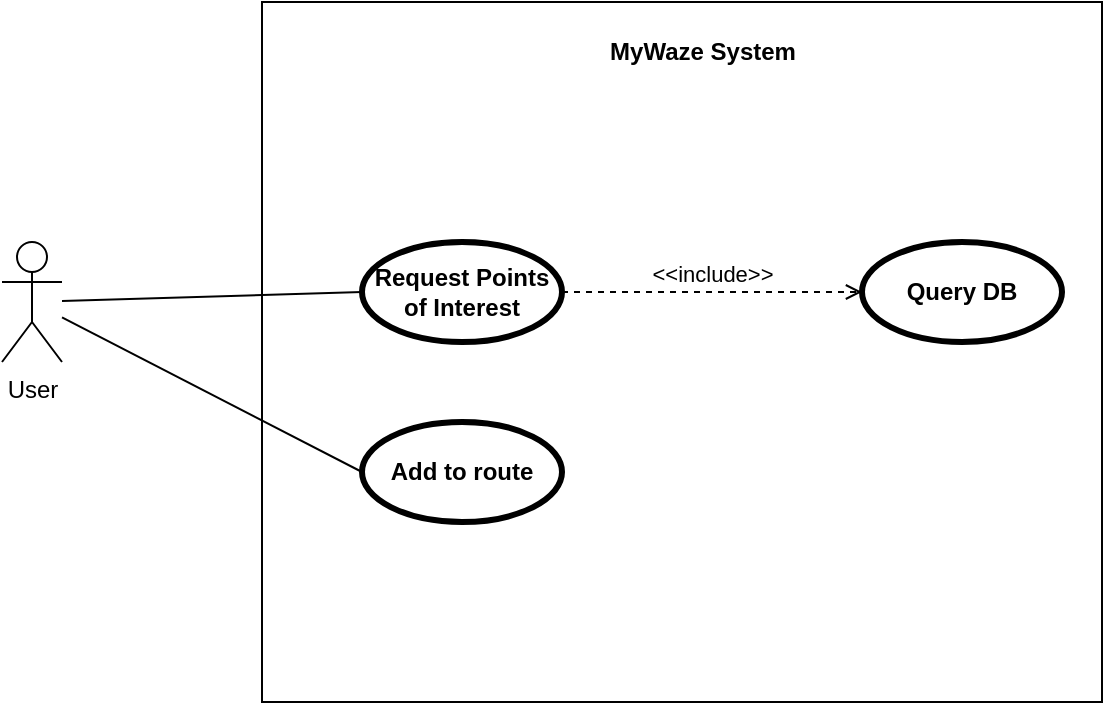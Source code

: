 <mxfile version="27.0.5">
  <diagram name="Page-1" id="1mbQCkn8sszS75-Jd2ca">
    <mxGraphModel dx="987" dy="595" grid="1" gridSize="10" guides="1" tooltips="1" connect="1" arrows="1" fold="1" page="1" pageScale="1" pageWidth="850" pageHeight="1100" math="0" shadow="0">
      <root>
        <mxCell id="0" />
        <mxCell id="1" parent="0" />
        <mxCell id="w5aGpmRS-hX1kJ_dhKhh-1" value="User" style="shape=umlActor;html=1;verticalLabelPosition=bottom;verticalAlign=top;align=center;" parent="1" vertex="1">
          <mxGeometry x="90" y="270" width="30" height="60" as="geometry" />
        </mxCell>
        <mxCell id="w5aGpmRS-hX1kJ_dhKhh-5" value="" style="rounded=0;whiteSpace=wrap;html=1;" parent="1" vertex="1">
          <mxGeometry x="220" y="150" width="420" height="350" as="geometry" />
        </mxCell>
        <mxCell id="w5aGpmRS-hX1kJ_dhKhh-6" value="Request Points of Interest" style="shape=ellipse;html=1;strokeWidth=3;fontStyle=1;whiteSpace=wrap;align=center;perimeter=ellipsePerimeter;" parent="1" vertex="1">
          <mxGeometry x="270" y="270" width="100" height="50" as="geometry" />
        </mxCell>
        <mxCell id="w5aGpmRS-hX1kJ_dhKhh-21" value="&lt;b&gt;MyWaze System&lt;/b&gt;" style="text;html=1;align=center;verticalAlign=middle;resizable=0;points=[];autosize=1;strokeColor=none;fillColor=none;" parent="1" vertex="1">
          <mxGeometry x="380" y="160" width="120" height="30" as="geometry" />
        </mxCell>
        <mxCell id="w5aGpmRS-hX1kJ_dhKhh-22" value="" style="edgeStyle=none;html=1;endArrow=none;verticalAlign=bottom;rounded=0;entryX=0;entryY=0.5;entryDx=0;entryDy=0;" parent="1" source="w5aGpmRS-hX1kJ_dhKhh-1" target="w5aGpmRS-hX1kJ_dhKhh-6" edge="1">
          <mxGeometry width="160" relative="1" as="geometry">
            <mxPoint x="110" y="320" as="sourcePoint" />
            <mxPoint x="300" y="450" as="targetPoint" />
          </mxGeometry>
        </mxCell>
        <mxCell id="w5aGpmRS-hX1kJ_dhKhh-31" value="Query DB" style="shape=ellipse;html=1;strokeWidth=3;fontStyle=1;whiteSpace=wrap;align=center;perimeter=ellipsePerimeter;" parent="1" vertex="1">
          <mxGeometry x="520" y="270" width="100" height="50" as="geometry" />
        </mxCell>
        <mxCell id="w5aGpmRS-hX1kJ_dhKhh-33" value="&amp;lt;&amp;lt;include&amp;gt;&amp;gt;" style="edgeStyle=none;html=1;endArrow=open;verticalAlign=bottom;dashed=1;labelBackgroundColor=none;rounded=0;exitX=1;exitY=0.5;exitDx=0;exitDy=0;entryX=0;entryY=0.5;entryDx=0;entryDy=0;" parent="1" source="w5aGpmRS-hX1kJ_dhKhh-6" target="w5aGpmRS-hX1kJ_dhKhh-31" edge="1">
          <mxGeometry width="160" relative="1" as="geometry">
            <mxPoint x="560" y="245" as="sourcePoint" />
            <mxPoint x="570" y="270" as="targetPoint" />
            <mxPoint as="offset" />
          </mxGeometry>
        </mxCell>
        <mxCell id="LIJRJMWoqW0gYZ3IVtAW-1" value="Add to route" style="shape=ellipse;html=1;strokeWidth=3;fontStyle=1;whiteSpace=wrap;align=center;perimeter=ellipsePerimeter;" vertex="1" parent="1">
          <mxGeometry x="270" y="360" width="100" height="50" as="geometry" />
        </mxCell>
        <mxCell id="LIJRJMWoqW0gYZ3IVtAW-2" value="" style="edgeStyle=none;html=1;endArrow=none;verticalAlign=bottom;rounded=0;entryX=0;entryY=0.5;entryDx=0;entryDy=0;" edge="1" parent="1" source="w5aGpmRS-hX1kJ_dhKhh-1" target="LIJRJMWoqW0gYZ3IVtAW-1">
          <mxGeometry width="160" relative="1" as="geometry">
            <mxPoint x="110" y="320" as="sourcePoint" />
            <mxPoint x="300" y="450" as="targetPoint" />
          </mxGeometry>
        </mxCell>
      </root>
    </mxGraphModel>
  </diagram>
</mxfile>
